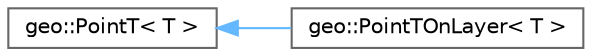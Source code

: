 digraph "Graphical Class Hierarchy"
{
 // LATEX_PDF_SIZE
  bgcolor="transparent";
  edge [fontname=Helvetica,fontsize=10,labelfontname=Helvetica,labelfontsize=10];
  node [fontname=Helvetica,fontsize=10,shape=box,height=0.2,width=0.4];
  rankdir="LR";
  Node0 [id="Node000000",label="geo::PointT\< T \>",height=0.2,width=0.4,color="grey40", fillcolor="white", style="filled",URL="$classgeo_1_1_point_t.html",tooltip="2D Point"];
  Node0 -> Node1 [id="edge1_Node000000_Node000001",dir="back",color="steelblue1",style="solid",tooltip=" "];
  Node1 [id="Node000001",label="geo::PointTOnLayer\< T \>",height=0.2,width=0.4,color="grey40", fillcolor="white", style="filled",URL="$classgeo_1_1_point_t_on_layer.html",tooltip="Point on layer."];
}
